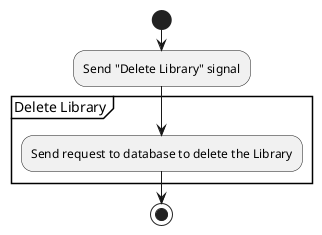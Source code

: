 @startuml
start
:Send "Delete Library" signal;

group Delete Library
:Send request to database to delete the Library;
end group

stop
@enduml